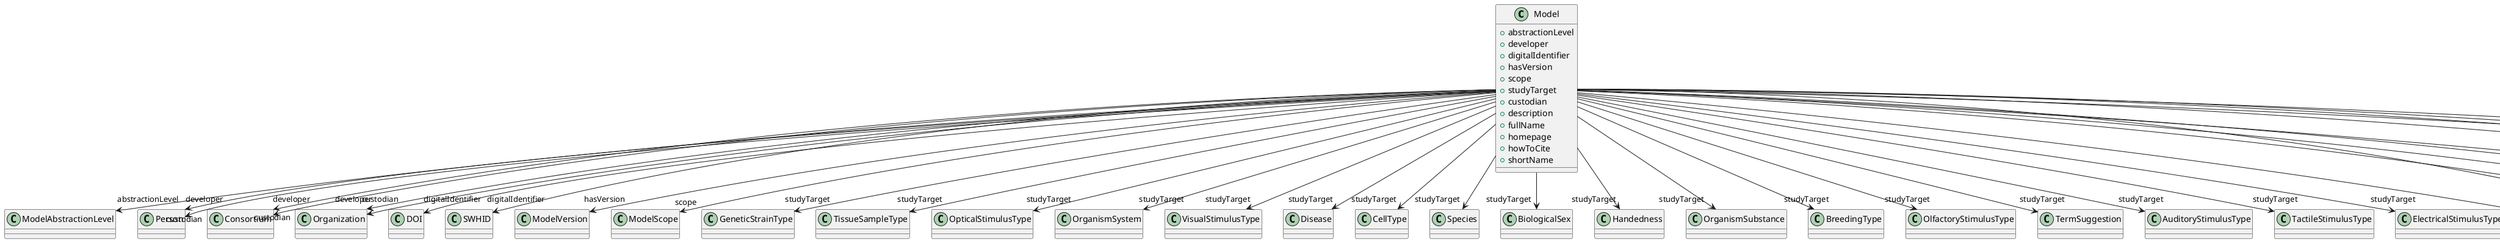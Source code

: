 @startuml
class Model {
+abstractionLevel
+developer
+digitalIdentifier
+hasVersion
+scope
+studyTarget
+custodian
+description
+fullName
+homepage
+howToCite
+shortName

}
Model -d-> "abstractionLevel" ModelAbstractionLevel
Model -d-> "developer" Person
Model -d-> "developer" Consortium
Model -d-> "developer" Organization
Model -d-> "digitalIdentifier" DOI
Model -d-> "digitalIdentifier" SWHID
Model -d-> "hasVersion" ModelVersion
Model -d-> "scope" ModelScope
Model -d-> "studyTarget" GeneticStrainType
Model -d-> "studyTarget" TissueSampleType
Model -d-> "studyTarget" OpticalStimulusType
Model -d-> "studyTarget" OrganismSystem
Model -d-> "studyTarget" VisualStimulusType
Model -d-> "studyTarget" Disease
Model -d-> "studyTarget" CellType
Model -d-> "studyTarget" Species
Model -d-> "studyTarget" BiologicalSex
Model -d-> "studyTarget" Handedness
Model -d-> "studyTarget" OrganismSubstance
Model -d-> "studyTarget" BreedingType
Model -d-> "studyTarget" OlfactoryStimulusType
Model -d-> "studyTarget" TermSuggestion
Model -d-> "studyTarget" AuditoryStimulusType
Model -d-> "studyTarget" TactileStimulusType
Model -d-> "studyTarget" ElectricalStimulusType
Model -d-> "studyTarget" UBERONParcellation
Model -d-> "studyTarget" Organ
Model -d-> "studyTarget" DiseaseModel
Model -d-> "studyTarget" BiologicalOrder
Model -d-> "studyTarget" SubcellularEntity
Model -d-> "studyTarget" GustatoryStimulusType
Model -d-> "studyTarget" CellCultureType
Model -d-> "studyTarget" MolecularEntity
Model -d-> "studyTarget" ParcellationEntity
Model -d-> "studyTarget" ParcellationEntityVersion
Model -d-> "studyTarget" CustomAnatomicalEntity
Model -d-> "custodian" Person
Model -d-> "custodian" Consortium
Model -d-> "custodian" Organization

@enduml